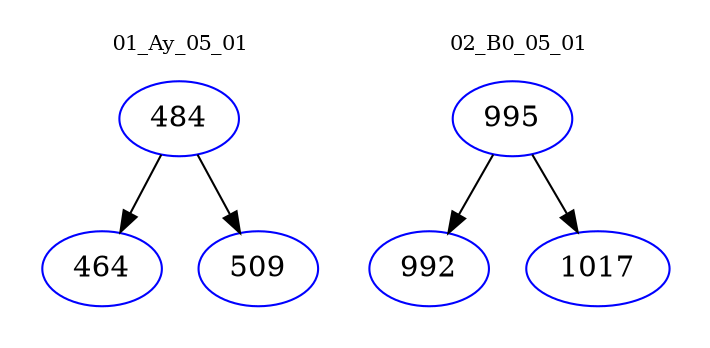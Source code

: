 digraph{
subgraph cluster_0 {
color = white
label = "01_Ay_05_01";
fontsize=10;
T0_484 [label="484", color="blue"]
T0_484 -> T0_464 [color="black"]
T0_464 [label="464", color="blue"]
T0_484 -> T0_509 [color="black"]
T0_509 [label="509", color="blue"]
}
subgraph cluster_1 {
color = white
label = "02_B0_05_01";
fontsize=10;
T1_995 [label="995", color="blue"]
T1_995 -> T1_992 [color="black"]
T1_992 [label="992", color="blue"]
T1_995 -> T1_1017 [color="black"]
T1_1017 [label="1017", color="blue"]
}
}
